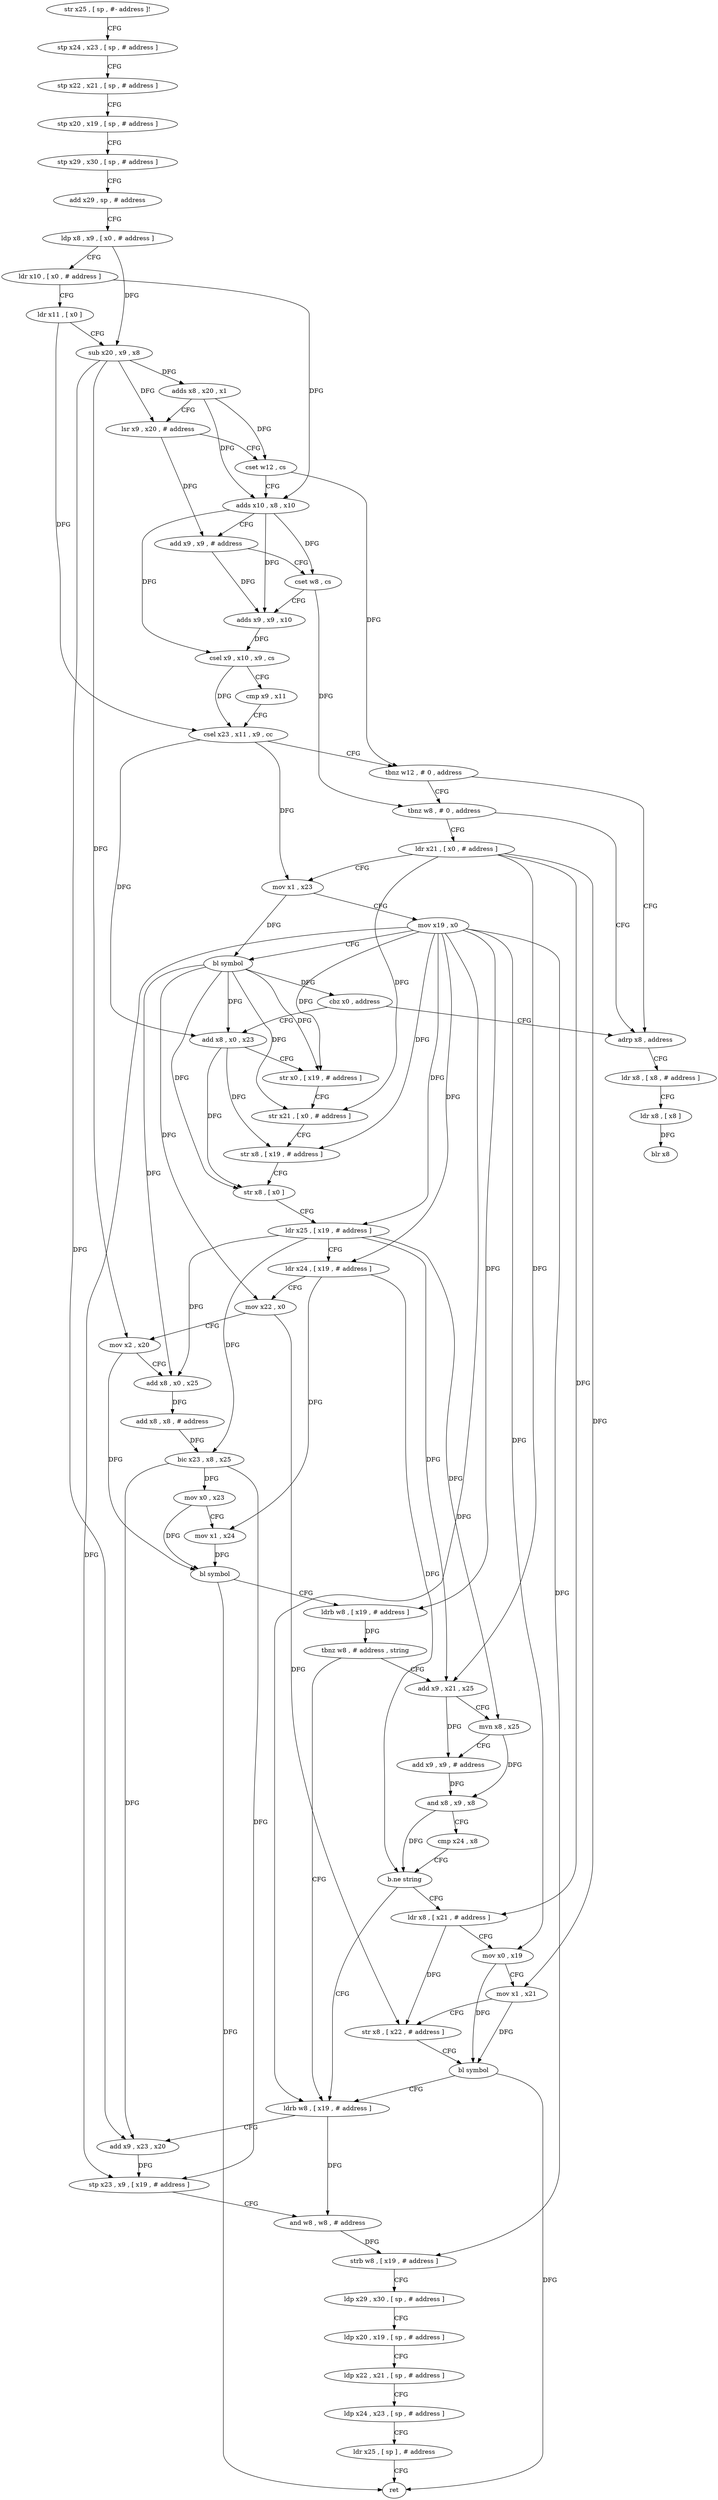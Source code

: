 digraph "func" {
"170296" [label = "str x25 , [ sp , #- address ]!" ]
"170300" [label = "stp x24 , x23 , [ sp , # address ]" ]
"170304" [label = "stp x22 , x21 , [ sp , # address ]" ]
"170308" [label = "stp x20 , x19 , [ sp , # address ]" ]
"170312" [label = "stp x29 , x30 , [ sp , # address ]" ]
"170316" [label = "add x29 , sp , # address" ]
"170320" [label = "ldp x8 , x9 , [ x0 , # address ]" ]
"170324" [label = "ldr x10 , [ x0 , # address ]" ]
"170328" [label = "ldr x11 , [ x0 ]" ]
"170332" [label = "sub x20 , x9 , x8" ]
"170336" [label = "adds x8 , x20 , x1" ]
"170340" [label = "lsr x9 , x20 , # address" ]
"170344" [label = "cset w12 , cs" ]
"170348" [label = "adds x10 , x8 , x10" ]
"170352" [label = "add x9 , x9 , # address" ]
"170356" [label = "cset w8 , cs" ]
"170360" [label = "adds x9 , x9 , x10" ]
"170364" [label = "csel x9 , x10 , x9 , cs" ]
"170368" [label = "cmp x9 , x11" ]
"170372" [label = "csel x23 , x11 , x9 , cc" ]
"170376" [label = "tbnz w12 , # 0 , address" ]
"170560" [label = "adrp x8 , address" ]
"170380" [label = "tbnz w8 , # 0 , address" ]
"170564" [label = "ldr x8 , [ x8 , # address ]" ]
"170568" [label = "ldr x8 , [ x8 ]" ]
"170572" [label = "blr x8" ]
"170384" [label = "ldr x21 , [ x0 , # address ]" ]
"170388" [label = "mov x1 , x23" ]
"170392" [label = "mov x19 , x0" ]
"170396" [label = "bl symbol" ]
"170400" [label = "cbz x0 , address" ]
"170404" [label = "add x8 , x0 , x23" ]
"170408" [label = "str x0 , [ x19 , # address ]" ]
"170412" [label = "str x21 , [ x0 , # address ]" ]
"170416" [label = "str x8 , [ x19 , # address ]" ]
"170420" [label = "str x8 , [ x0 ]" ]
"170424" [label = "ldr x25 , [ x19 , # address ]" ]
"170428" [label = "ldr x24 , [ x19 , # address ]" ]
"170432" [label = "mov x22 , x0" ]
"170436" [label = "mov x2 , x20" ]
"170440" [label = "add x8 , x0 , x25" ]
"170444" [label = "add x8 , x8 , # address" ]
"170448" [label = "bic x23 , x8 , x25" ]
"170452" [label = "mov x0 , x23" ]
"170456" [label = "mov x1 , x24" ]
"170460" [label = "bl symbol" ]
"170464" [label = "ldrb w8 , [ x19 , # address ]" ]
"170468" [label = "tbnz w8 , # address , string" ]
"170516" [label = "ldrb w8 , [ x19 , # address ]" ]
"170472" [label = "add x9 , x21 , x25" ]
"170520" [label = "add x9 , x23 , x20" ]
"170524" [label = "stp x23 , x9 , [ x19 , # address ]" ]
"170528" [label = "and w8 , w8 , # address" ]
"170532" [label = "strb w8 , [ x19 , # address ]" ]
"170536" [label = "ldp x29 , x30 , [ sp , # address ]" ]
"170540" [label = "ldp x20 , x19 , [ sp , # address ]" ]
"170544" [label = "ldp x22 , x21 , [ sp , # address ]" ]
"170548" [label = "ldp x24 , x23 , [ sp , # address ]" ]
"170552" [label = "ldr x25 , [ sp ] , # address" ]
"170556" [label = "ret" ]
"170476" [label = "mvn x8 , x25" ]
"170480" [label = "add x9 , x9 , # address" ]
"170484" [label = "and x8 , x9 , x8" ]
"170488" [label = "cmp x24 , x8" ]
"170492" [label = "b.ne string" ]
"170496" [label = "ldr x8 , [ x21 , # address ]" ]
"170500" [label = "mov x0 , x19" ]
"170504" [label = "mov x1 , x21" ]
"170508" [label = "str x8 , [ x22 , # address ]" ]
"170512" [label = "bl symbol" ]
"170296" -> "170300" [ label = "CFG" ]
"170300" -> "170304" [ label = "CFG" ]
"170304" -> "170308" [ label = "CFG" ]
"170308" -> "170312" [ label = "CFG" ]
"170312" -> "170316" [ label = "CFG" ]
"170316" -> "170320" [ label = "CFG" ]
"170320" -> "170324" [ label = "CFG" ]
"170320" -> "170332" [ label = "DFG" ]
"170324" -> "170328" [ label = "CFG" ]
"170324" -> "170348" [ label = "DFG" ]
"170328" -> "170332" [ label = "CFG" ]
"170328" -> "170372" [ label = "DFG" ]
"170332" -> "170336" [ label = "DFG" ]
"170332" -> "170340" [ label = "DFG" ]
"170332" -> "170436" [ label = "DFG" ]
"170332" -> "170520" [ label = "DFG" ]
"170336" -> "170340" [ label = "CFG" ]
"170336" -> "170348" [ label = "DFG" ]
"170336" -> "170344" [ label = "DFG" ]
"170340" -> "170344" [ label = "CFG" ]
"170340" -> "170352" [ label = "DFG" ]
"170344" -> "170348" [ label = "CFG" ]
"170344" -> "170376" [ label = "DFG" ]
"170348" -> "170352" [ label = "CFG" ]
"170348" -> "170360" [ label = "DFG" ]
"170348" -> "170364" [ label = "DFG" ]
"170348" -> "170356" [ label = "DFG" ]
"170352" -> "170356" [ label = "CFG" ]
"170352" -> "170360" [ label = "DFG" ]
"170356" -> "170360" [ label = "CFG" ]
"170356" -> "170380" [ label = "DFG" ]
"170360" -> "170364" [ label = "DFG" ]
"170364" -> "170368" [ label = "CFG" ]
"170364" -> "170372" [ label = "DFG" ]
"170368" -> "170372" [ label = "CFG" ]
"170372" -> "170376" [ label = "CFG" ]
"170372" -> "170388" [ label = "DFG" ]
"170372" -> "170404" [ label = "DFG" ]
"170376" -> "170560" [ label = "CFG" ]
"170376" -> "170380" [ label = "CFG" ]
"170560" -> "170564" [ label = "CFG" ]
"170380" -> "170560" [ label = "CFG" ]
"170380" -> "170384" [ label = "CFG" ]
"170564" -> "170568" [ label = "CFG" ]
"170568" -> "170572" [ label = "DFG" ]
"170384" -> "170388" [ label = "CFG" ]
"170384" -> "170412" [ label = "DFG" ]
"170384" -> "170472" [ label = "DFG" ]
"170384" -> "170496" [ label = "DFG" ]
"170384" -> "170504" [ label = "DFG" ]
"170388" -> "170392" [ label = "CFG" ]
"170388" -> "170396" [ label = "DFG" ]
"170392" -> "170396" [ label = "CFG" ]
"170392" -> "170408" [ label = "DFG" ]
"170392" -> "170416" [ label = "DFG" ]
"170392" -> "170424" [ label = "DFG" ]
"170392" -> "170428" [ label = "DFG" ]
"170392" -> "170464" [ label = "DFG" ]
"170392" -> "170516" [ label = "DFG" ]
"170392" -> "170524" [ label = "DFG" ]
"170392" -> "170532" [ label = "DFG" ]
"170392" -> "170500" [ label = "DFG" ]
"170396" -> "170400" [ label = "DFG" ]
"170396" -> "170404" [ label = "DFG" ]
"170396" -> "170408" [ label = "DFG" ]
"170396" -> "170412" [ label = "DFG" ]
"170396" -> "170420" [ label = "DFG" ]
"170396" -> "170432" [ label = "DFG" ]
"170396" -> "170440" [ label = "DFG" ]
"170400" -> "170560" [ label = "CFG" ]
"170400" -> "170404" [ label = "CFG" ]
"170404" -> "170408" [ label = "CFG" ]
"170404" -> "170416" [ label = "DFG" ]
"170404" -> "170420" [ label = "DFG" ]
"170408" -> "170412" [ label = "CFG" ]
"170412" -> "170416" [ label = "CFG" ]
"170416" -> "170420" [ label = "CFG" ]
"170420" -> "170424" [ label = "CFG" ]
"170424" -> "170428" [ label = "CFG" ]
"170424" -> "170440" [ label = "DFG" ]
"170424" -> "170448" [ label = "DFG" ]
"170424" -> "170472" [ label = "DFG" ]
"170424" -> "170476" [ label = "DFG" ]
"170428" -> "170432" [ label = "CFG" ]
"170428" -> "170456" [ label = "DFG" ]
"170428" -> "170492" [ label = "DFG" ]
"170432" -> "170436" [ label = "CFG" ]
"170432" -> "170508" [ label = "DFG" ]
"170436" -> "170440" [ label = "CFG" ]
"170436" -> "170460" [ label = "DFG" ]
"170440" -> "170444" [ label = "DFG" ]
"170444" -> "170448" [ label = "DFG" ]
"170448" -> "170452" [ label = "DFG" ]
"170448" -> "170520" [ label = "DFG" ]
"170448" -> "170524" [ label = "DFG" ]
"170452" -> "170456" [ label = "CFG" ]
"170452" -> "170460" [ label = "DFG" ]
"170456" -> "170460" [ label = "DFG" ]
"170460" -> "170464" [ label = "CFG" ]
"170460" -> "170556" [ label = "DFG" ]
"170464" -> "170468" [ label = "DFG" ]
"170468" -> "170516" [ label = "CFG" ]
"170468" -> "170472" [ label = "CFG" ]
"170516" -> "170520" [ label = "CFG" ]
"170516" -> "170528" [ label = "DFG" ]
"170472" -> "170476" [ label = "CFG" ]
"170472" -> "170480" [ label = "DFG" ]
"170520" -> "170524" [ label = "DFG" ]
"170524" -> "170528" [ label = "CFG" ]
"170528" -> "170532" [ label = "DFG" ]
"170532" -> "170536" [ label = "CFG" ]
"170536" -> "170540" [ label = "CFG" ]
"170540" -> "170544" [ label = "CFG" ]
"170544" -> "170548" [ label = "CFG" ]
"170548" -> "170552" [ label = "CFG" ]
"170552" -> "170556" [ label = "CFG" ]
"170476" -> "170480" [ label = "CFG" ]
"170476" -> "170484" [ label = "DFG" ]
"170480" -> "170484" [ label = "DFG" ]
"170484" -> "170488" [ label = "CFG" ]
"170484" -> "170492" [ label = "DFG" ]
"170488" -> "170492" [ label = "CFG" ]
"170492" -> "170516" [ label = "CFG" ]
"170492" -> "170496" [ label = "CFG" ]
"170496" -> "170500" [ label = "CFG" ]
"170496" -> "170508" [ label = "DFG" ]
"170500" -> "170504" [ label = "CFG" ]
"170500" -> "170512" [ label = "DFG" ]
"170504" -> "170508" [ label = "CFG" ]
"170504" -> "170512" [ label = "DFG" ]
"170508" -> "170512" [ label = "CFG" ]
"170512" -> "170516" [ label = "CFG" ]
"170512" -> "170556" [ label = "DFG" ]
}
